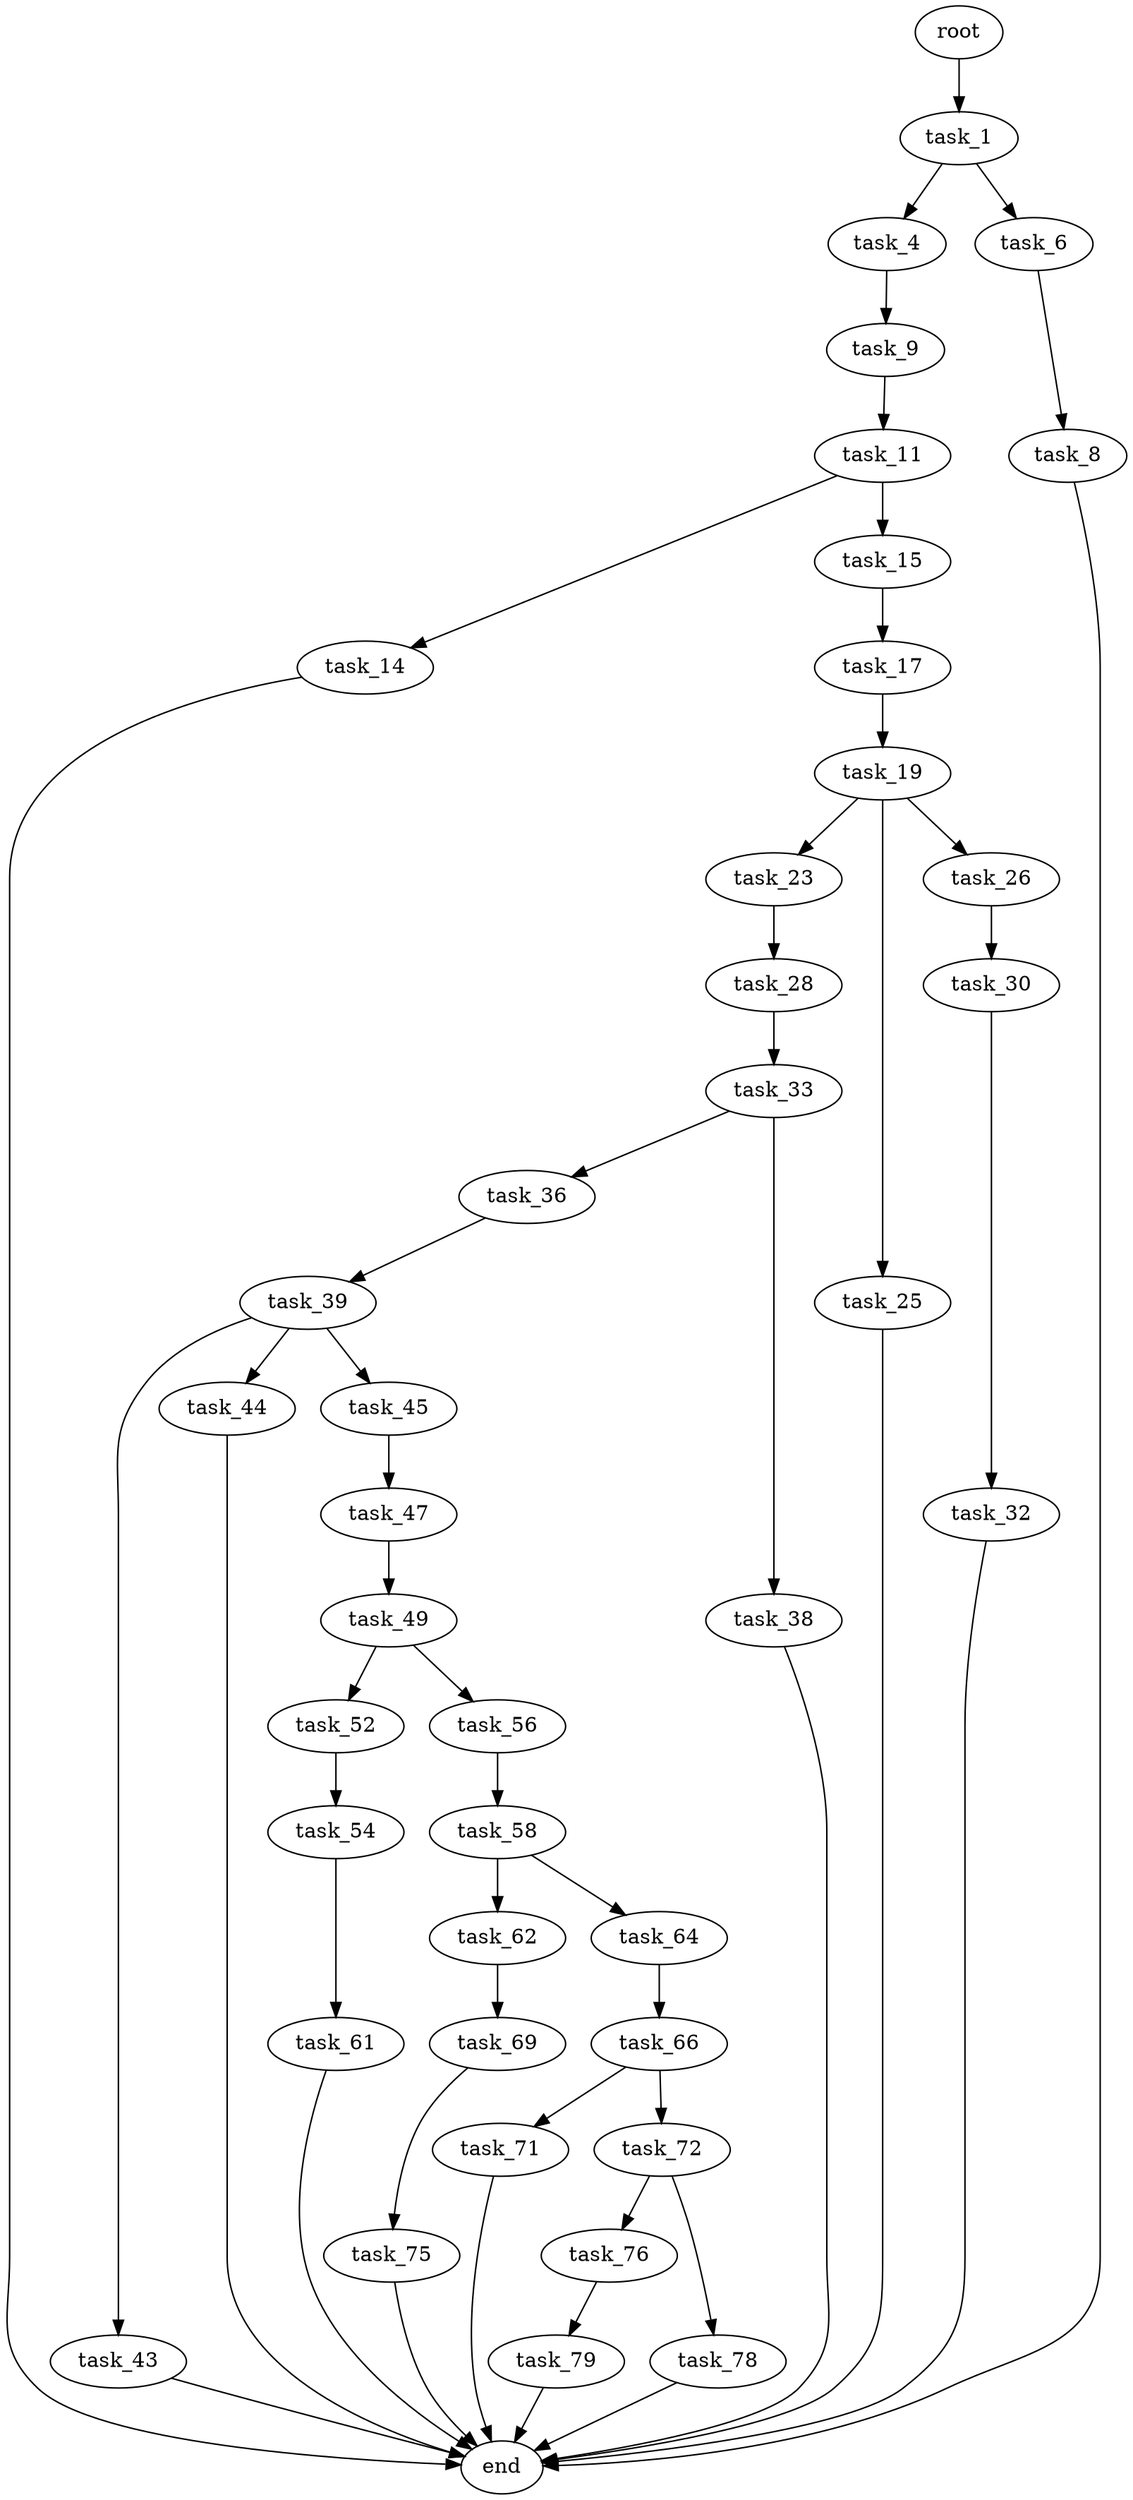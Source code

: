 digraph G {
  root [size="0.000000"];
  task_1 [size="549755813888.000000"];
  task_4 [size="388759942354.000000"];
  task_6 [size="2027815095.000000"];
  task_9 [size="49281335316.000000"];
  task_8 [size="134217728000.000000"];
  end [size="0.000000"];
  task_11 [size="10211790528.000000"];
  task_14 [size="875138572776.000000"];
  task_15 [size="16927142100.000000"];
  task_17 [size="22807238094.000000"];
  task_19 [size="92853417594.000000"];
  task_23 [size="128334130788.000000"];
  task_25 [size="1073741824000.000000"];
  task_26 [size="231928233984.000000"];
  task_28 [size="12102263645.000000"];
  task_30 [size="231928233984.000000"];
  task_33 [size="15022505979.000000"];
  task_32 [size="36230295027.000000"];
  task_36 [size="368293445632.000000"];
  task_38 [size="1046087922511.000000"];
  task_39 [size="368293445632.000000"];
  task_43 [size="13785470970.000000"];
  task_44 [size="10875930793.000000"];
  task_45 [size="8967517794.000000"];
  task_47 [size="549755813888.000000"];
  task_49 [size="12480313209.000000"];
  task_52 [size="368293445632.000000"];
  task_56 [size="11915839268.000000"];
  task_54 [size="5023795213.000000"];
  task_61 [size="20495778386.000000"];
  task_58 [size="16098947491.000000"];
  task_62 [size="888158249992.000000"];
  task_64 [size="1981677493.000000"];
  task_69 [size="122492830685.000000"];
  task_66 [size="8589934592.000000"];
  task_71 [size="7500389796.000000"];
  task_72 [size="33927773840.000000"];
  task_75 [size="682407268192.000000"];
  task_76 [size="10773929060.000000"];
  task_78 [size="98697654155.000000"];
  task_79 [size="195296793240.000000"];

  root -> task_1 [size="1.000000"];
  task_1 -> task_4 [size="536870912.000000"];
  task_1 -> task_6 [size="536870912.000000"];
  task_4 -> task_9 [size="679477248.000000"];
  task_6 -> task_8 [size="33554432.000000"];
  task_9 -> task_11 [size="134217728.000000"];
  task_8 -> end [size="1.000000"];
  task_11 -> task_14 [size="679477248.000000"];
  task_11 -> task_15 [size="679477248.000000"];
  task_14 -> end [size="1.000000"];
  task_15 -> task_17 [size="838860800.000000"];
  task_17 -> task_19 [size="33554432.000000"];
  task_19 -> task_23 [size="75497472.000000"];
  task_19 -> task_25 [size="75497472.000000"];
  task_19 -> task_26 [size="75497472.000000"];
  task_23 -> task_28 [size="134217728.000000"];
  task_25 -> end [size="1.000000"];
  task_26 -> task_30 [size="301989888.000000"];
  task_28 -> task_33 [size="411041792.000000"];
  task_30 -> task_32 [size="301989888.000000"];
  task_33 -> task_36 [size="679477248.000000"];
  task_33 -> task_38 [size="679477248.000000"];
  task_32 -> end [size="1.000000"];
  task_36 -> task_39 [size="411041792.000000"];
  task_38 -> end [size="1.000000"];
  task_39 -> task_43 [size="411041792.000000"];
  task_39 -> task_44 [size="411041792.000000"];
  task_39 -> task_45 [size="411041792.000000"];
  task_43 -> end [size="1.000000"];
  task_44 -> end [size="1.000000"];
  task_45 -> task_47 [size="536870912.000000"];
  task_47 -> task_49 [size="536870912.000000"];
  task_49 -> task_52 [size="209715200.000000"];
  task_49 -> task_56 [size="209715200.000000"];
  task_52 -> task_54 [size="411041792.000000"];
  task_56 -> task_58 [size="209715200.000000"];
  task_54 -> task_61 [size="301989888.000000"];
  task_61 -> end [size="1.000000"];
  task_58 -> task_62 [size="838860800.000000"];
  task_58 -> task_64 [size="838860800.000000"];
  task_62 -> task_69 [size="536870912.000000"];
  task_64 -> task_66 [size="33554432.000000"];
  task_69 -> task_75 [size="209715200.000000"];
  task_66 -> task_71 [size="33554432.000000"];
  task_66 -> task_72 [size="33554432.000000"];
  task_71 -> end [size="1.000000"];
  task_72 -> task_76 [size="679477248.000000"];
  task_72 -> task_78 [size="679477248.000000"];
  task_75 -> end [size="1.000000"];
  task_76 -> task_79 [size="209715200.000000"];
  task_78 -> end [size="1.000000"];
  task_79 -> end [size="1.000000"];
}
